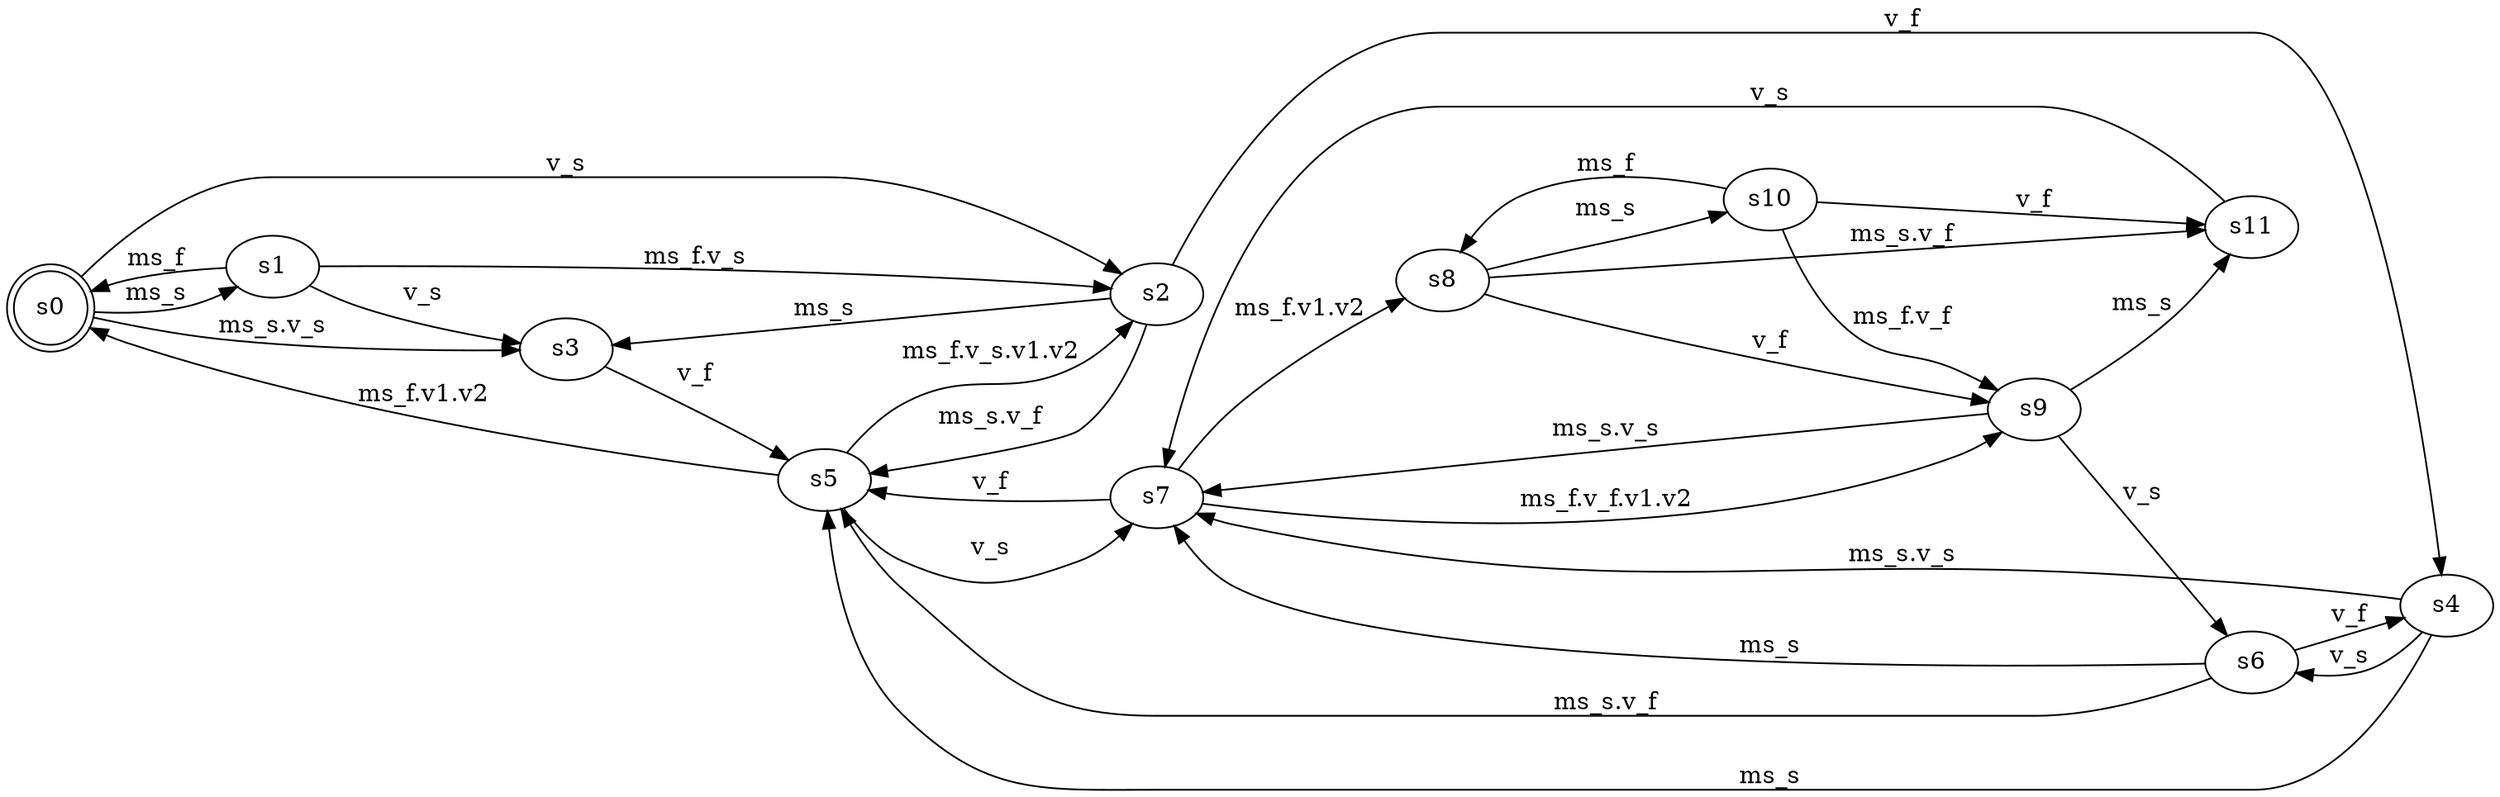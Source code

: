 digraph test2 { 
  rankdir="LR"
  s0 [ shape="doublecircle" ]
  s0->s1 [
    label= "ms_s"
  ] ;
  s0->s2 [
    label= "v_s"
  ] ;
  s0->s3 [
    label= "ms_s.v_s"
  ] ;
  s1->s3 [
    label= "v_s"
  ] ;
  s1->s0 [
    label= "ms_f"
  ] ;
  s1->s2 [
    label= "ms_f.v_s"
  ] ;
  s2->s3 [
    label= "ms_s"
  ] ;
  s2->s4 [
    label= "v_f"
  ] ;
  s2->s5 [
    label= "ms_s.v_f"
  ] ;
  s3->s5 [
    label= "v_f"
  ] ;
  s4->s5 [
    label= "ms_s"
  ] ;
  s4->s6 [
    label= "v_s"
  ] ;
  s4->s7 [
    label= "ms_s.v_s"
  ] ;
  s5->s7 [
    label= "v_s"
  ] ;
  s5->s0 [
    label= "ms_f.v1.v2"
  ] ;
  s5->s2 [
    label= "ms_f.v_s.v1.v2"
  ] ;
  s6->s7 [
    label= "ms_s"
  ] ;
  s6->s4 [
    label= "v_f"
  ] ;
  s6->s5 [
    label= "ms_s.v_f"
  ] ;
  s7->s5 [
    label= "v_f"
  ] ;
  s7->s8 [
    label= "ms_f.v1.v2"
  ] ;
  s7->s9 [
    label= "ms_f.v_f.v1.v2"
  ] ;
  s8->s10 [
    label= "ms_s"
  ] ;
  s8->s9 [
    label= "v_f"
  ] ;
  s8->s11 [
    label= "ms_s.v_f"
  ] ;
  s9->s11 [
    label= "ms_s"
  ] ;
  s9->s6 [
    label= "v_s"
  ] ;
  s9->s7 [
    label= "ms_s.v_s"
  ] ;
  s10->s8 [
    label= "ms_f"
  ] ;
  s10->s11 [
    label= "v_f"
  ] ;
  s10->s9 [
    label= "ms_f.v_f"
  ] ;
  s11->s7 [
    label= "v_s"
  ] ;
}


